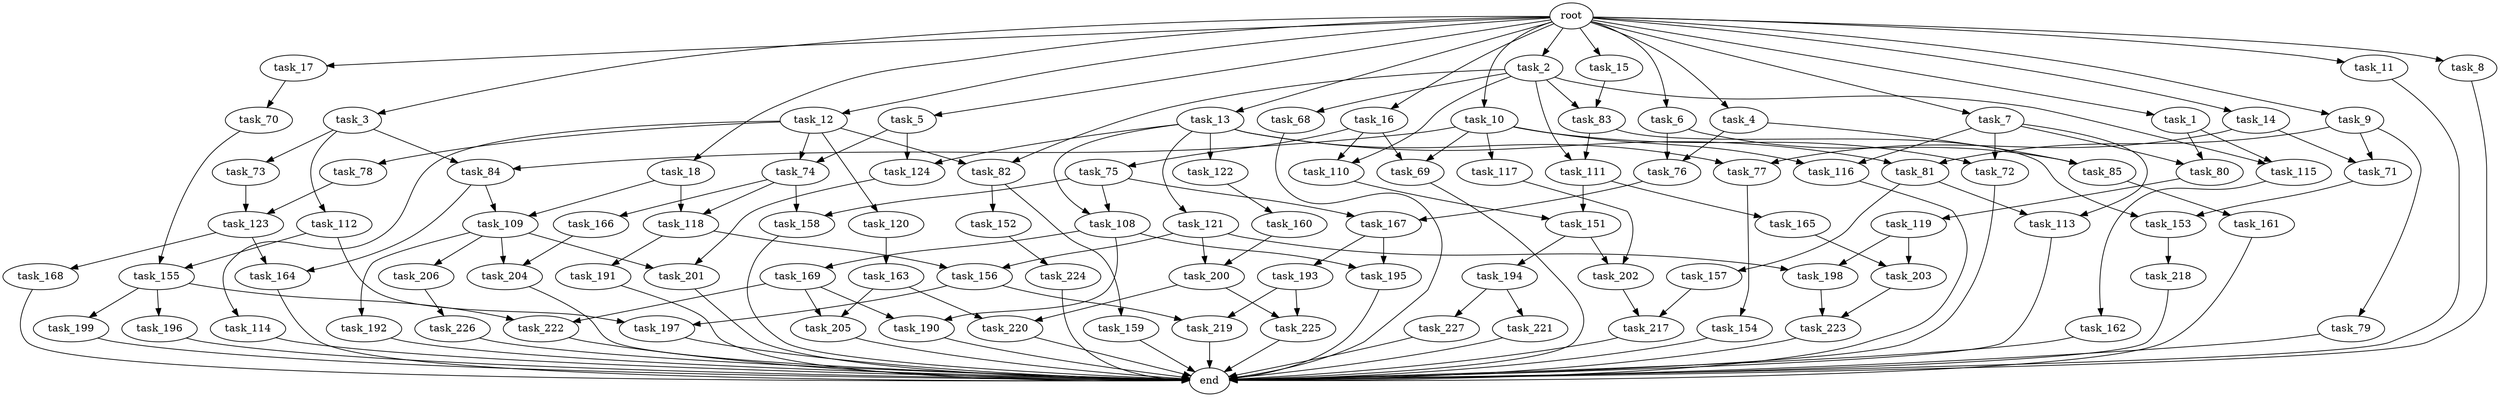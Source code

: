 digraph G {
  task_192 [size="34359738.368000"];
  task_85 [size="730144440.320000"];
  task_16 [size="1.024000"];
  task_227 [size="309237645.312000"];
  task_168 [size="309237645.312000"];
  task_115 [size="523986010.112000"];
  task_158 [size="446676598.784000"];
  task_12 [size="1.024000"];
  task_190 [size="455266533.376000"];
  task_119 [size="309237645.312000"];
  task_111 [size="1168231104.512000"];
  task_110 [size="343597383.680000"];
  task_113 [size="274877906.944000"];
  task_68 [size="309237645.312000"];
  task_166 [size="137438953.472000"];
  task_162 [size="549755813.888000"];
  task_151 [size="635655159.808000"];
  task_6 [size="1.024000"];
  task_219 [size="1245540515.840000"];
  task_84 [size="858993459.200000"];
  task_1 [size="1.024000"];
  task_108 [size="446676598.784000"];
  task_156 [size="1554778161.152000"];
  task_13 [size="1.024000"];
  task_123 [size="111669149.696000"];
  task_79 [size="214748364.800000"];
  task_72 [size="446676598.784000"];
  task_200 [size="1554778161.152000"];
  task_217 [size="1279900254.208000"];
  root [size="0.000000"];
  task_202 [size="1391569403.904000"];
  task_117 [size="309237645.312000"];
  task_7 [size="1.024000"];
  task_74 [size="249108103.168000"];
  task_118 [size="687194767.360000"];
  task_159 [size="420906795.008000"];
  task_220 [size="498216206.336000"];
  task_152 [size="420906795.008000"];
  task_157 [size="137438953.472000"];
  task_198 [size="773094113.280000"];
  task_82 [size="343597383.680000"];
  task_203 [size="292057776.128000"];
  task_155 [size="455266533.376000"];
  task_77 [size="996432412.672000"];
  task_195 [size="498216206.336000"];
  task_2 [size="1.024000"];
  task_11 [size="1.024000"];
  task_17 [size="1.024000"];
  task_4 [size="1.024000"];
  task_218 [size="549755813.888000"];
  task_191 [size="858993459.200000"];
  task_112 [size="549755813.888000"];
  task_199 [size="695784701.952000"];
  task_83 [size="858993459.200000"];
  task_73 [size="549755813.888000"];
  task_76 [size="730144440.320000"];
  task_114 [size="34359738.368000"];
  task_10 [size="1.024000"];
  task_81 [size="352187318.272000"];
  task_225 [size="970662608.896000"];
  task_14 [size="1.024000"];
  task_163 [size="549755813.888000"];
  task_122 [size="137438953.472000"];
  task_69 [size="343597383.680000"];
  task_223 [size="996432412.672000"];
  task_153 [size="1168231104.512000"];
  task_75 [size="34359738.368000"];
  task_121 [size="137438953.472000"];
  task_15 [size="1.024000"];
  task_169 [size="420906795.008000"];
  end [size="0.000000"];
  task_164 [size="618475290.624000"];
  task_167 [size="1168231104.512000"];
  task_196 [size="695784701.952000"];
  task_70 [size="695784701.952000"];
  task_160 [size="77309411.328000"];
  task_193 [size="77309411.328000"];
  task_78 [size="34359738.368000"];
  task_3 [size="1.024000"];
  task_18 [size="1.024000"];
  task_71 [size="1073741824.000000"];
  task_197 [size="730144440.320000"];
  task_201 [size="249108103.168000"];
  task_194 [size="695784701.952000"];
  task_109 [size="858993459.200000"];
  task_8 [size="1.024000"];
  task_154 [size="858993459.200000"];
  task_9 [size="1.024000"];
  task_120 [size="34359738.368000"];
  task_5 [size="1.024000"];
  task_124 [size="352187318.272000"];
  task_161 [size="137438953.472000"];
  task_80 [size="352187318.272000"];
  task_204 [size="111669149.696000"];
  task_165 [size="214748364.800000"];
  task_226 [size="77309411.328000"];
  task_205 [size="111669149.696000"];
  task_224 [size="214748364.800000"];
  task_116 [size="446676598.784000"];
  task_222 [size="730144440.320000"];
  task_221 [size="309237645.312000"];
  task_206 [size="34359738.368000"];

  task_192 -> end [size="1.000000"];
  task_85 -> task_161 [size="134217728.000000"];
  task_16 -> task_75 [size="33554432.000000"];
  task_16 -> task_69 [size="33554432.000000"];
  task_16 -> task_110 [size="33554432.000000"];
  task_227 -> end [size="1.000000"];
  task_168 -> end [size="1.000000"];
  task_115 -> task_162 [size="536870912.000000"];
  task_158 -> end [size="1.000000"];
  task_12 -> task_74 [size="33554432.000000"];
  task_12 -> task_78 [size="33554432.000000"];
  task_12 -> task_114 [size="33554432.000000"];
  task_12 -> task_82 [size="33554432.000000"];
  task_12 -> task_120 [size="33554432.000000"];
  task_190 -> end [size="1.000000"];
  task_119 -> task_203 [size="75497472.000000"];
  task_119 -> task_198 [size="75497472.000000"];
  task_111 -> task_165 [size="209715200.000000"];
  task_111 -> task_151 [size="209715200.000000"];
  task_110 -> task_151 [size="411041792.000000"];
  task_113 -> end [size="1.000000"];
  task_68 -> end [size="1.000000"];
  task_166 -> task_204 [size="75497472.000000"];
  task_162 -> end [size="1.000000"];
  task_151 -> task_202 [size="679477248.000000"];
  task_151 -> task_194 [size="679477248.000000"];
  task_6 -> task_76 [size="679477248.000000"];
  task_6 -> task_85 [size="679477248.000000"];
  task_219 -> end [size="1.000000"];
  task_84 -> task_164 [size="301989888.000000"];
  task_84 -> task_109 [size="301989888.000000"];
  task_1 -> task_80 [size="209715200.000000"];
  task_1 -> task_115 [size="209715200.000000"];
  task_108 -> task_169 [size="411041792.000000"];
  task_108 -> task_195 [size="411041792.000000"];
  task_108 -> task_190 [size="411041792.000000"];
  task_156 -> task_219 [size="679477248.000000"];
  task_156 -> task_197 [size="679477248.000000"];
  task_13 -> task_108 [size="134217728.000000"];
  task_13 -> task_122 [size="134217728.000000"];
  task_13 -> task_124 [size="134217728.000000"];
  task_13 -> task_81 [size="134217728.000000"];
  task_13 -> task_121 [size="134217728.000000"];
  task_13 -> task_77 [size="134217728.000000"];
  task_123 -> task_164 [size="301989888.000000"];
  task_123 -> task_168 [size="301989888.000000"];
  task_79 -> end [size="1.000000"];
  task_72 -> end [size="1.000000"];
  task_200 -> task_220 [size="411041792.000000"];
  task_200 -> task_225 [size="411041792.000000"];
  task_217 -> end [size="1.000000"];
  root -> task_2 [size="1.000000"];
  root -> task_7 [size="1.000000"];
  root -> task_5 [size="1.000000"];
  root -> task_11 [size="1.000000"];
  root -> task_10 [size="1.000000"];
  root -> task_16 [size="1.000000"];
  root -> task_4 [size="1.000000"];
  root -> task_17 [size="1.000000"];
  root -> task_3 [size="1.000000"];
  root -> task_13 [size="1.000000"];
  root -> task_18 [size="1.000000"];
  root -> task_9 [size="1.000000"];
  root -> task_6 [size="1.000000"];
  root -> task_14 [size="1.000000"];
  root -> task_8 [size="1.000000"];
  root -> task_12 [size="1.000000"];
  root -> task_15 [size="1.000000"];
  root -> task_1 [size="1.000000"];
  task_202 -> task_217 [size="838860800.000000"];
  task_117 -> task_202 [size="679477248.000000"];
  task_7 -> task_113 [size="134217728.000000"];
  task_7 -> task_116 [size="134217728.000000"];
  task_7 -> task_80 [size="134217728.000000"];
  task_7 -> task_72 [size="134217728.000000"];
  task_74 -> task_166 [size="134217728.000000"];
  task_74 -> task_118 [size="134217728.000000"];
  task_74 -> task_158 [size="134217728.000000"];
  task_118 -> task_156 [size="838860800.000000"];
  task_118 -> task_191 [size="838860800.000000"];
  task_159 -> end [size="1.000000"];
  task_220 -> end [size="1.000000"];
  task_152 -> task_224 [size="209715200.000000"];
  task_157 -> task_217 [size="411041792.000000"];
  task_198 -> task_223 [size="838860800.000000"];
  task_82 -> task_159 [size="411041792.000000"];
  task_82 -> task_152 [size="411041792.000000"];
  task_203 -> task_223 [size="134217728.000000"];
  task_155 -> task_222 [size="679477248.000000"];
  task_155 -> task_199 [size="679477248.000000"];
  task_155 -> task_196 [size="679477248.000000"];
  task_77 -> task_154 [size="838860800.000000"];
  task_195 -> end [size="1.000000"];
  task_2 -> task_111 [size="301989888.000000"];
  task_2 -> task_82 [size="301989888.000000"];
  task_2 -> task_115 [size="301989888.000000"];
  task_2 -> task_110 [size="301989888.000000"];
  task_2 -> task_68 [size="301989888.000000"];
  task_2 -> task_83 [size="301989888.000000"];
  task_11 -> end [size="1.000000"];
  task_17 -> task_70 [size="679477248.000000"];
  task_4 -> task_76 [size="33554432.000000"];
  task_4 -> task_85 [size="33554432.000000"];
  task_218 -> end [size="1.000000"];
  task_191 -> end [size="1.000000"];
  task_112 -> task_197 [size="33554432.000000"];
  task_112 -> task_155 [size="33554432.000000"];
  task_199 -> end [size="1.000000"];
  task_83 -> task_111 [size="838860800.000000"];
  task_83 -> task_153 [size="838860800.000000"];
  task_73 -> task_123 [size="75497472.000000"];
  task_76 -> task_167 [size="838860800.000000"];
  task_114 -> end [size="1.000000"];
  task_10 -> task_72 [size="301989888.000000"];
  task_10 -> task_116 [size="301989888.000000"];
  task_10 -> task_84 [size="301989888.000000"];
  task_10 -> task_117 [size="301989888.000000"];
  task_10 -> task_69 [size="301989888.000000"];
  task_81 -> task_113 [size="134217728.000000"];
  task_81 -> task_157 [size="134217728.000000"];
  task_225 -> end [size="1.000000"];
  task_14 -> task_71 [size="838860800.000000"];
  task_14 -> task_77 [size="838860800.000000"];
  task_163 -> task_205 [size="75497472.000000"];
  task_163 -> task_220 [size="75497472.000000"];
  task_122 -> task_160 [size="75497472.000000"];
  task_69 -> end [size="1.000000"];
  task_223 -> end [size="1.000000"];
  task_153 -> task_218 [size="536870912.000000"];
  task_75 -> task_108 [size="301989888.000000"];
  task_75 -> task_158 [size="301989888.000000"];
  task_75 -> task_167 [size="301989888.000000"];
  task_121 -> task_156 [size="679477248.000000"];
  task_121 -> task_200 [size="679477248.000000"];
  task_121 -> task_198 [size="679477248.000000"];
  task_15 -> task_83 [size="536870912.000000"];
  task_169 -> task_205 [size="33554432.000000"];
  task_169 -> task_222 [size="33554432.000000"];
  task_169 -> task_190 [size="33554432.000000"];
  task_164 -> end [size="1.000000"];
  task_167 -> task_193 [size="75497472.000000"];
  task_167 -> task_195 [size="75497472.000000"];
  task_196 -> end [size="1.000000"];
  task_70 -> task_155 [size="411041792.000000"];
  task_160 -> task_200 [size="838860800.000000"];
  task_193 -> task_225 [size="536870912.000000"];
  task_193 -> task_219 [size="536870912.000000"];
  task_78 -> task_123 [size="33554432.000000"];
  task_3 -> task_73 [size="536870912.000000"];
  task_3 -> task_84 [size="536870912.000000"];
  task_3 -> task_112 [size="536870912.000000"];
  task_18 -> task_118 [size="536870912.000000"];
  task_18 -> task_109 [size="536870912.000000"];
  task_71 -> task_153 [size="301989888.000000"];
  task_197 -> end [size="1.000000"];
  task_201 -> end [size="1.000000"];
  task_194 -> task_221 [size="301989888.000000"];
  task_194 -> task_227 [size="301989888.000000"];
  task_109 -> task_192 [size="33554432.000000"];
  task_109 -> task_201 [size="33554432.000000"];
  task_109 -> task_206 [size="33554432.000000"];
  task_109 -> task_204 [size="33554432.000000"];
  task_8 -> end [size="1.000000"];
  task_154 -> end [size="1.000000"];
  task_9 -> task_71 [size="209715200.000000"];
  task_9 -> task_81 [size="209715200.000000"];
  task_9 -> task_79 [size="209715200.000000"];
  task_120 -> task_163 [size="536870912.000000"];
  task_5 -> task_74 [size="209715200.000000"];
  task_5 -> task_124 [size="209715200.000000"];
  task_124 -> task_201 [size="209715200.000000"];
  task_161 -> end [size="1.000000"];
  task_80 -> task_119 [size="301989888.000000"];
  task_204 -> end [size="1.000000"];
  task_165 -> task_203 [size="209715200.000000"];
  task_226 -> end [size="1.000000"];
  task_205 -> end [size="1.000000"];
  task_224 -> end [size="1.000000"];
  task_116 -> end [size="1.000000"];
  task_222 -> end [size="1.000000"];
  task_221 -> end [size="1.000000"];
  task_206 -> task_226 [size="75497472.000000"];
}
